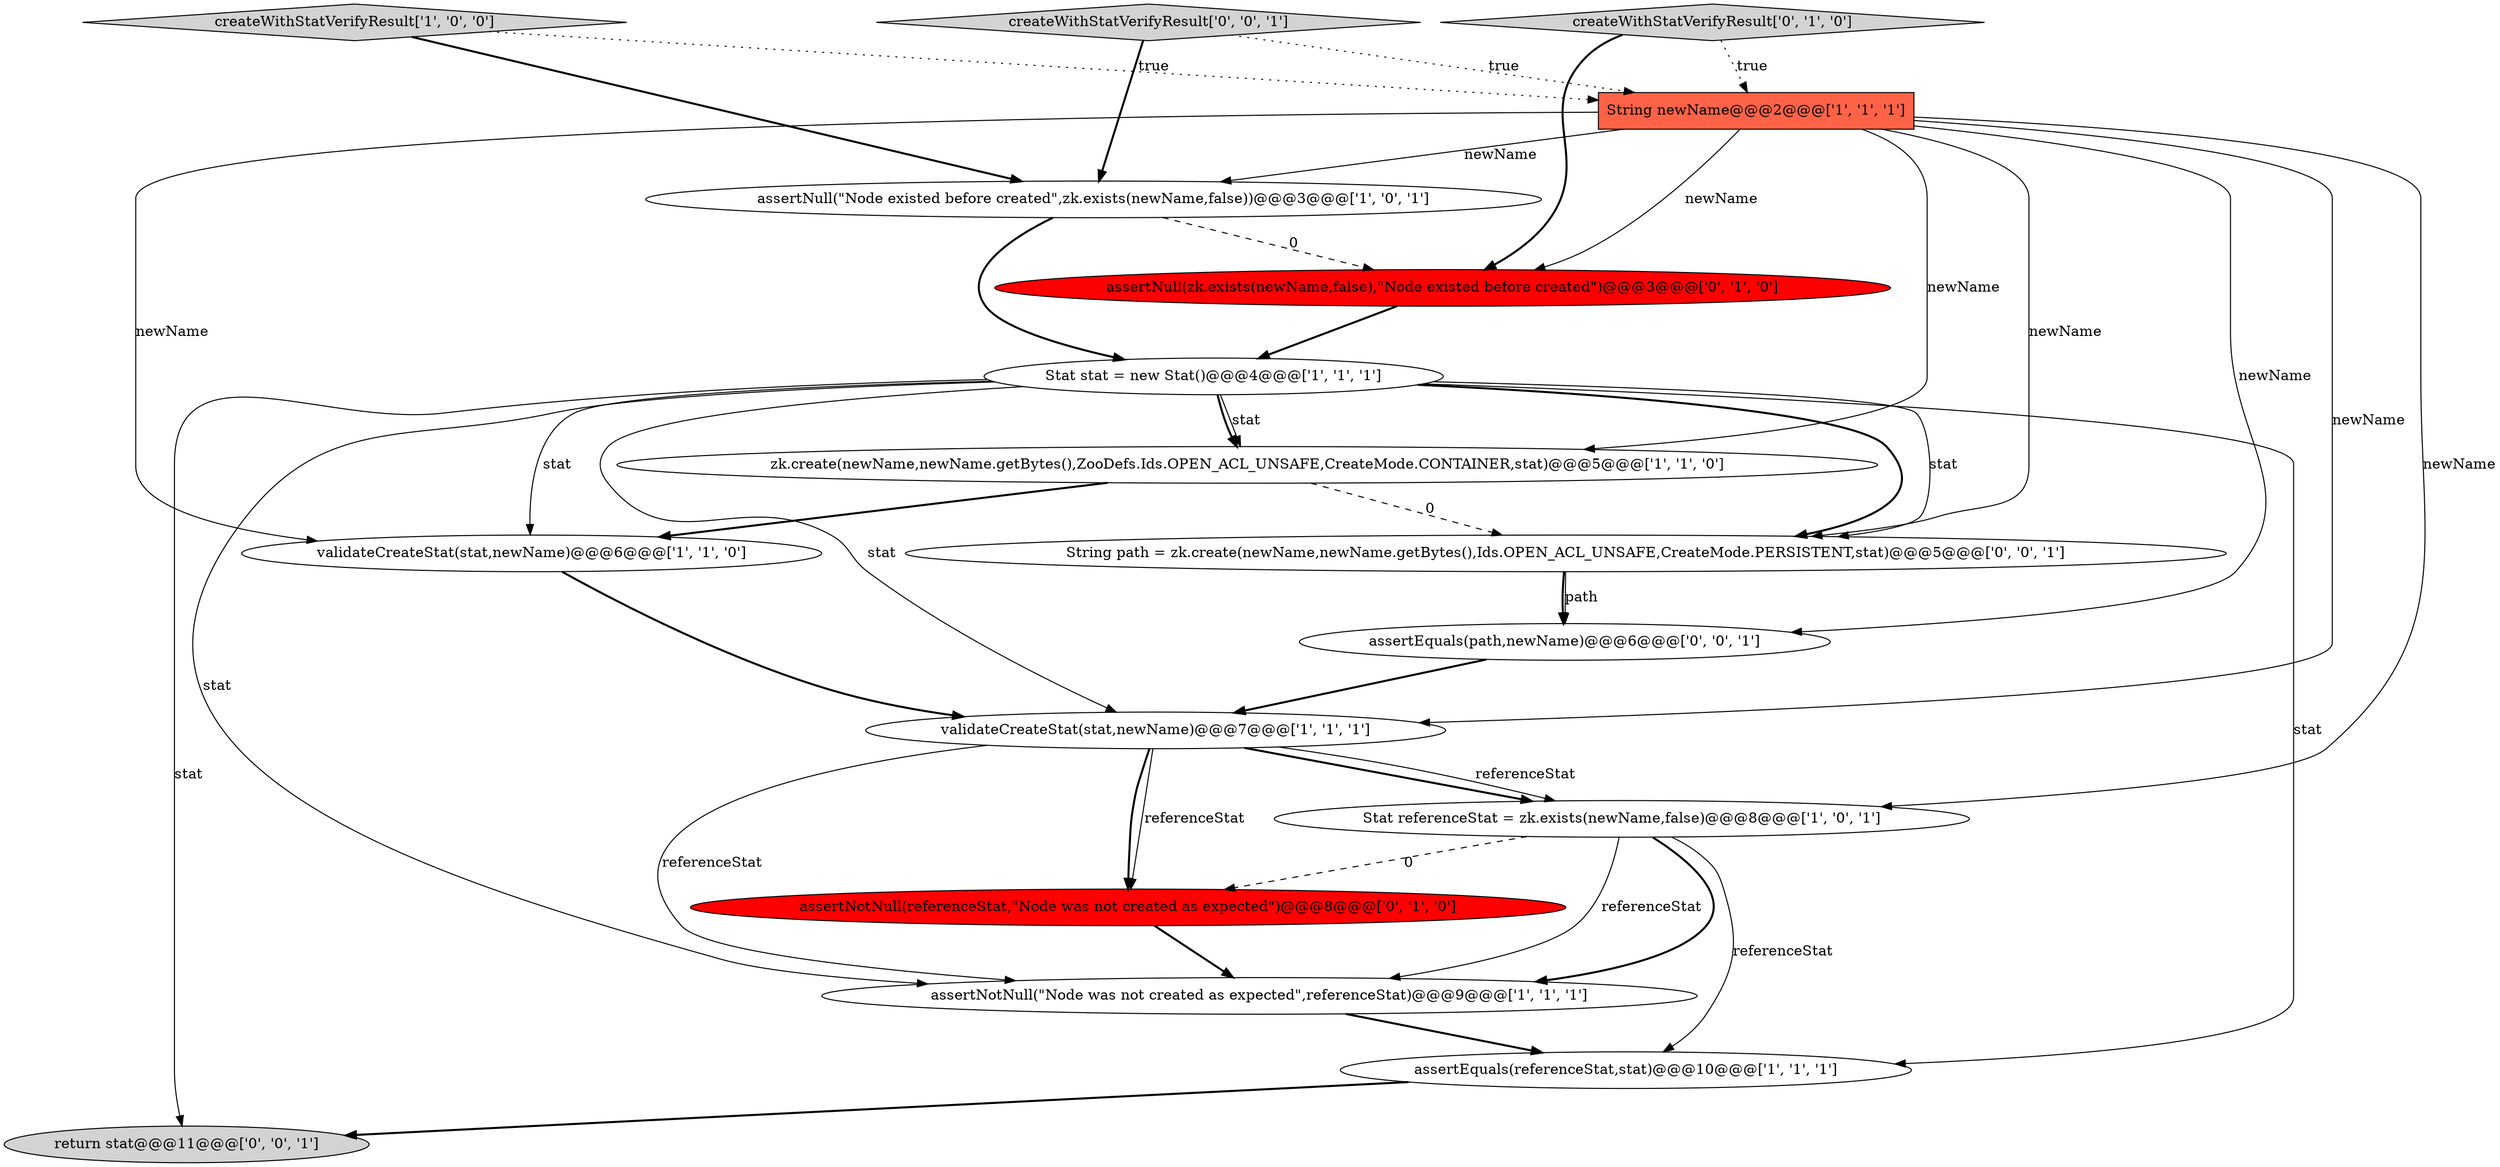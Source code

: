 digraph {
1 [style = filled, label = "assertNull(\"Node existed before created\",zk.exists(newName,false))@@@3@@@['1', '0', '1']", fillcolor = white, shape = ellipse image = "AAA0AAABBB1BBB"];
4 [style = filled, label = "validateCreateStat(stat,newName)@@@6@@@['1', '1', '0']", fillcolor = white, shape = ellipse image = "AAA0AAABBB1BBB"];
0 [style = filled, label = "assertNotNull(\"Node was not created as expected\",referenceStat)@@@9@@@['1', '1', '1']", fillcolor = white, shape = ellipse image = "AAA0AAABBB1BBB"];
14 [style = filled, label = "String path = zk.create(newName,newName.getBytes(),Ids.OPEN_ACL_UNSAFE,CreateMode.PERSISTENT,stat)@@@5@@@['0', '0', '1']", fillcolor = white, shape = ellipse image = "AAA0AAABBB3BBB"];
3 [style = filled, label = "Stat referenceStat = zk.exists(newName,false)@@@8@@@['1', '0', '1']", fillcolor = white, shape = ellipse image = "AAA0AAABBB1BBB"];
6 [style = filled, label = "createWithStatVerifyResult['1', '0', '0']", fillcolor = lightgray, shape = diamond image = "AAA0AAABBB1BBB"];
5 [style = filled, label = "validateCreateStat(stat,newName)@@@7@@@['1', '1', '1']", fillcolor = white, shape = ellipse image = "AAA0AAABBB1BBB"];
10 [style = filled, label = "assertNull(zk.exists(newName,false),\"Node existed before created\")@@@3@@@['0', '1', '0']", fillcolor = red, shape = ellipse image = "AAA1AAABBB2BBB"];
16 [style = filled, label = "return stat@@@11@@@['0', '0', '1']", fillcolor = lightgray, shape = ellipse image = "AAA0AAABBB3BBB"];
12 [style = filled, label = "assertNotNull(referenceStat,\"Node was not created as expected\")@@@8@@@['0', '1', '0']", fillcolor = red, shape = ellipse image = "AAA1AAABBB2BBB"];
11 [style = filled, label = "createWithStatVerifyResult['0', '1', '0']", fillcolor = lightgray, shape = diamond image = "AAA0AAABBB2BBB"];
13 [style = filled, label = "createWithStatVerifyResult['0', '0', '1']", fillcolor = lightgray, shape = diamond image = "AAA0AAABBB3BBB"];
2 [style = filled, label = "zk.create(newName,newName.getBytes(),ZooDefs.Ids.OPEN_ACL_UNSAFE,CreateMode.CONTAINER,stat)@@@5@@@['1', '1', '0']", fillcolor = white, shape = ellipse image = "AAA0AAABBB1BBB"];
9 [style = filled, label = "assertEquals(referenceStat,stat)@@@10@@@['1', '1', '1']", fillcolor = white, shape = ellipse image = "AAA0AAABBB1BBB"];
8 [style = filled, label = "Stat stat = new Stat()@@@4@@@['1', '1', '1']", fillcolor = white, shape = ellipse image = "AAA0AAABBB1BBB"];
7 [style = filled, label = "String newName@@@2@@@['1', '1', '1']", fillcolor = tomato, shape = box image = "AAA0AAABBB1BBB"];
15 [style = filled, label = "assertEquals(path,newName)@@@6@@@['0', '0', '1']", fillcolor = white, shape = ellipse image = "AAA0AAABBB3BBB"];
7->15 [style = solid, label="newName"];
5->3 [style = bold, label=""];
8->4 [style = solid, label="stat"];
11->7 [style = dotted, label="true"];
0->9 [style = bold, label=""];
1->8 [style = bold, label=""];
5->0 [style = solid, label="referenceStat"];
8->16 [style = solid, label="stat"];
14->15 [style = solid, label="path"];
8->14 [style = solid, label="stat"];
3->0 [style = solid, label="referenceStat"];
8->5 [style = solid, label="stat"];
8->14 [style = bold, label=""];
5->12 [style = solid, label="referenceStat"];
13->7 [style = dotted, label="true"];
1->10 [style = dashed, label="0"];
7->1 [style = solid, label="newName"];
2->4 [style = bold, label=""];
12->0 [style = bold, label=""];
9->16 [style = bold, label=""];
13->1 [style = bold, label=""];
3->0 [style = bold, label=""];
7->2 [style = solid, label="newName"];
15->5 [style = bold, label=""];
5->3 [style = solid, label="referenceStat"];
6->1 [style = bold, label=""];
8->2 [style = solid, label="stat"];
8->0 [style = solid, label="stat"];
3->12 [style = dashed, label="0"];
2->14 [style = dashed, label="0"];
10->8 [style = bold, label=""];
8->2 [style = bold, label=""];
5->12 [style = bold, label=""];
7->10 [style = solid, label="newName"];
11->10 [style = bold, label=""];
6->7 [style = dotted, label="true"];
14->15 [style = bold, label=""];
7->14 [style = solid, label="newName"];
7->3 [style = solid, label="newName"];
3->9 [style = solid, label="referenceStat"];
8->9 [style = solid, label="stat"];
4->5 [style = bold, label=""];
7->4 [style = solid, label="newName"];
7->5 [style = solid, label="newName"];
}
